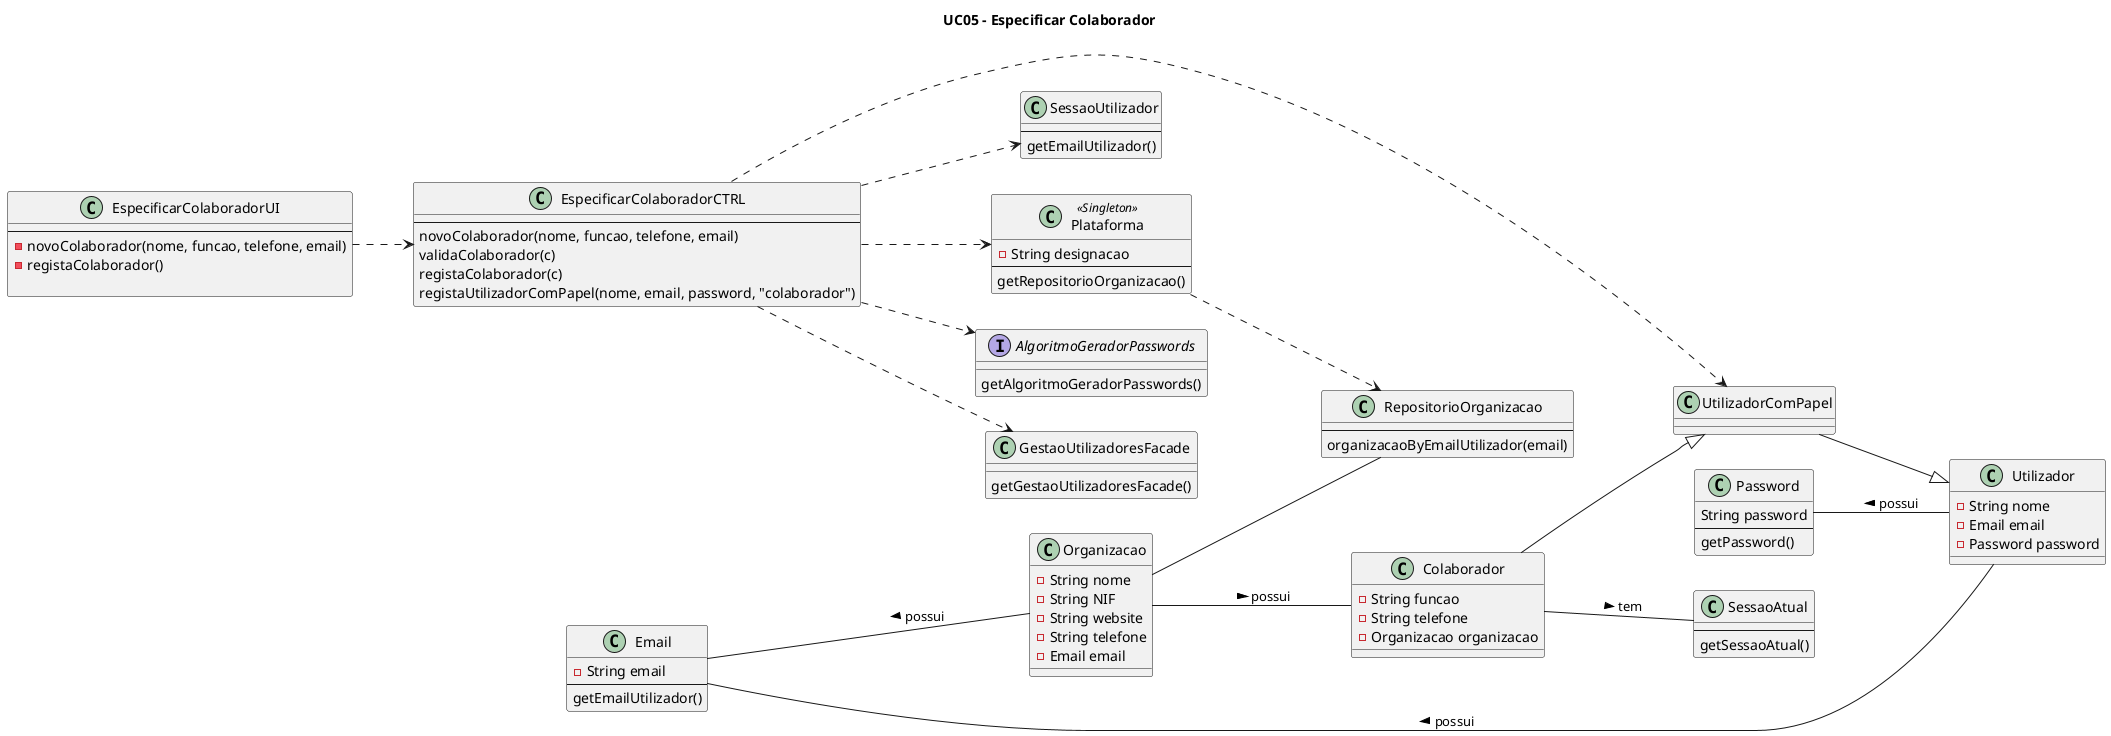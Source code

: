 @startuml

title UC05 - Especificar Colaborador

left to right direction

class Plataforma <<Singleton>> {
    -String designacao
    --
    getRepositorioOrganizacao()
}

class EspecificarColaboradorUI{
    --
    -novoColaborador(nome, funcao, telefone, email)
    -registaColaborador()

}

class EspecificarColaboradorCTRL{
    --
    novoColaborador(nome, funcao, telefone, email)
    validaColaborador(c)
    registaColaborador(c)
    registaUtilizadorComPapel(nome, email, password, "colaborador")
}

class Organizacao {
    -String nome
    -String NIF
    -String website
    -String telefone
    -Email email
}

class Colaborador {
    -String funcao
    -String telefone
    -Organizacao organizacao
}

class Utilizador {
    -String nome
    -Email email
    -Password password
}

class GestaoUtilizadoresFacade{
    getGestaoUtilizadoresFacade()
}

class SessaoAtual{
    --
    getSessaoAtual()
}

class SessaoUtilizador{
    --
    getEmailUtilizador()
}

class RepositorioOrganizacao{
    --
    organizacaoByEmailUtilizador(email)
}

interface AlgoritmoGeradorPasswords{
    getAlgoritmoGeradorPasswords()
}

class Password{
    String password
    --
    getPassword()
}

class UtilizadorComPapel{
}


class Email {
    -String email
    --
    getEmailUtilizador()
}

EspecificarColaboradorUI ..> EspecificarColaboradorCTRL
EspecificarColaboradorCTRL ..> Plataforma
EspecificarColaboradorCTRL ..> GestaoUtilizadoresFacade
EspecificarColaboradorCTRL ..> SessaoUtilizador
Organizacao -- Colaborador: possui >
Colaborador --|> UtilizadorComPapel
UtilizadorComPapel --|> Utilizador
Email -- Utilizador: < possui
Password -- Utilizador: < possui
Email -- Organizacao: < possui
Organizacao -- RepositorioOrganizacao
Colaborador -- SessaoAtual: tem >
EspecificarColaboradorCTRL ..> UtilizadorComPapel
EspecificarColaboradorCTRL ..> AlgoritmoGeradorPasswords
Plataforma ..> RepositorioOrganizacao


@enduml